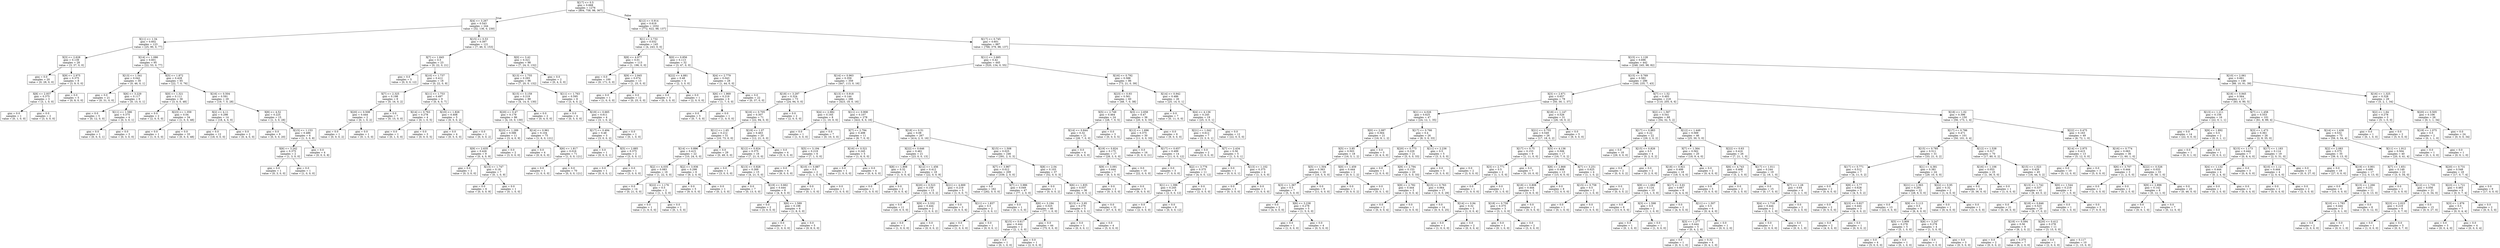digraph Tree {
node [shape=box] ;
0 [label="X[17] <= 0.5\ngini = 0.668\nsamples = 1276\nvalue = [804, 758, 98, 367]"] ;
1 [label="X[4] <= 3.267\ngini = 0.543\nsamples = 244\nvalue = [32, 136, 0, 230]"] ;
0 -> 1 [labeldistance=2.5, labelangle=45, headlabel="True"] ;
2 [label="X[11] <= 1.34\ngini = 0.602\nsamples = 123\nvalue = [25, 90, 0, 77]"] ;
1 -> 2 ;
3 [label="X[3] <= 2.628\ngini = 0.139\nsamples = 28\nvalue = [3, 37, 0, 0]"] ;
2 -> 3 ;
4 [label="gini = 0.0\nsamples = 20\nvalue = [0, 28, 0, 0]"] ;
3 -> 4 ;
5 [label="X[9] <= 2.975\ngini = 0.375\nsamples = 8\nvalue = [3, 9, 0, 0]"] ;
3 -> 5 ;
6 [label="X[8] <= 2.937\ngini = 0.375\nsamples = 3\nvalue = [3, 1, 0, 0]"] ;
5 -> 6 ;
7 [label="gini = 0.0\nsamples = 1\nvalue = [0, 1, 0, 0]"] ;
6 -> 7 ;
8 [label="gini = 0.0\nsamples = 2\nvalue = [3, 0, 0, 0]"] ;
6 -> 8 ;
9 [label="gini = 0.0\nsamples = 5\nvalue = [0, 8, 0, 0]"] ;
5 -> 9 ;
10 [label="X[14] <= 1.086\ngini = 0.601\nsamples = 95\nvalue = [22, 53, 0, 77]"] ;
2 -> 10 ;
11 [label="X[13] <= 1.541\ngini = 0.042\nsamples = 30\nvalue = [0, 46, 0, 1]"] ;
10 -> 11 ;
12 [label="gini = 0.0\nsamples = 21\nvalue = [0, 31, 0, 0]"] ;
11 -> 12 ;
13 [label="X[6] <= 3.229\ngini = 0.117\nsamples = 9\nvalue = [0, 15, 0, 1]"] ;
11 -> 13 ;
14 [label="gini = 0.0\nsamples = 5\nvalue = [0, 12, 0, 0]"] ;
13 -> 14 ;
15 [label="X[11] <= 1.586\ngini = 0.375\nsamples = 4\nvalue = [0, 3, 0, 1]"] ;
13 -> 15 ;
16 [label="gini = 0.0\nsamples = 1\nvalue = [0, 0, 0, 1]"] ;
15 -> 16 ;
17 [label="gini = 0.0\nsamples = 3\nvalue = [0, 3, 0, 0]"] ;
15 -> 17 ;
18 [label="X[5] <= 1.872\ngini = 0.428\nsamples = 65\nvalue = [22, 7, 0, 76]"] ;
10 -> 18 ;
19 [label="X[0] <= 1.321\ngini = 0.111\nsamples = 36\nvalue = [3, 0, 0, 48]"] ;
18 -> 19 ;
20 [label="gini = 0.0\nsamples = 2\nvalue = [2, 0, 0, 0]"] ;
19 -> 20 ;
21 [label="X[23] <= 1.359\ngini = 0.04\nsamples = 34\nvalue = [1, 0, 0, 48]"] ;
19 -> 21 ;
22 [label="gini = 0.0\nsamples = 1\nvalue = [1, 0, 0, 0]"] ;
21 -> 22 ;
23 [label="gini = 0.0\nsamples = 33\nvalue = [0, 0, 0, 48]"] ;
21 -> 23 ;
24 [label="X[16] <= 0.504\ngini = 0.591\nsamples = 29\nvalue = [19, 7, 0, 28]"] ;
18 -> 24 ;
25 [label="X[2] <= 4.11\ngini = 0.298\nsamples = 14\nvalue = [18, 4, 0, 0]"] ;
24 -> 25 ;
26 [label="gini = 0.0\nsamples = 12\nvalue = [18, 0, 0, 0]"] ;
25 -> 26 ;
27 [label="gini = 0.0\nsamples = 2\nvalue = [0, 4, 0, 0]"] ;
25 -> 27 ;
28 [label="X[8] <= 4.52\ngini = 0.225\nsamples = 15\nvalue = [1, 3, 0, 28]"] ;
24 -> 28 ;
29 [label="gini = 0.0\nsamples = 9\nvalue = [0, 0, 0, 20]"] ;
28 -> 29 ;
30 [label="X[15] <= 1.153\ngini = 0.486\nsamples = 6\nvalue = [1, 3, 0, 8]"] ;
28 -> 30 ;
31 [label="X[6] <= 3.242\ngini = 0.375\nsamples = 2\nvalue = [1, 3, 0, 0]"] ;
30 -> 31 ;
32 [label="gini = 0.0\nsamples = 1\nvalue = [0, 3, 0, 0]"] ;
31 -> 32 ;
33 [label="gini = 0.0\nsamples = 1\nvalue = [1, 0, 0, 0]"] ;
31 -> 33 ;
34 [label="gini = 0.0\nsamples = 4\nvalue = [0, 0, 0, 8]"] ;
30 -> 34 ;
35 [label="X[15] <= 0.53\ngini = 0.397\nsamples = 121\nvalue = [7, 46, 0, 153]"] ;
1 -> 35 ;
36 [label="X[7] <= 1.845\ngini = 0.5\nsamples = 23\nvalue = [0, 22, 0, 21]"] ;
35 -> 36 ;
37 [label="gini = 0.0\nsamples = 5\nvalue = [0, 0, 0, 12]"] ;
36 -> 37 ;
38 [label="X[10] <= 1.737\ngini = 0.412\nsamples = 18\nvalue = [0, 22, 0, 9]"] ;
36 -> 38 ;
39 [label="X[7] <= 2.325\ngini = 0.198\nsamples = 9\nvalue = [0, 16, 0, 2]"] ;
38 -> 39 ;
40 [label="X[20] <= 0.508\ngini = 0.444\nsamples = 2\nvalue = [0, 1, 0, 2]"] ;
39 -> 40 ;
41 [label="gini = 0.0\nsamples = 1\nvalue = [0, 0, 0, 2]"] ;
40 -> 41 ;
42 [label="gini = 0.0\nsamples = 1\nvalue = [0, 1, 0, 0]"] ;
40 -> 42 ;
43 [label="gini = 0.0\nsamples = 7\nvalue = [0, 15, 0, 0]"] ;
39 -> 43 ;
44 [label="X[11] <= 1.753\ngini = 0.497\nsamples = 9\nvalue = [0, 6, 0, 7]"] ;
38 -> 44 ;
45 [label="X[14] <= 0.763\ngini = 0.278\nsamples = 4\nvalue = [0, 1, 0, 5]"] ;
44 -> 45 ;
46 [label="gini = 0.0\nsamples = 1\nvalue = [0, 1, 0, 0]"] ;
45 -> 46 ;
47 [label="gini = 0.0\nsamples = 3\nvalue = [0, 0, 0, 5]"] ;
45 -> 47 ;
48 [label="X[10] <= 1.826\ngini = 0.408\nsamples = 5\nvalue = [0, 5, 0, 2]"] ;
44 -> 48 ;
49 [label="gini = 0.0\nsamples = 4\nvalue = [0, 5, 0, 0]"] ;
48 -> 49 ;
50 [label="gini = 0.0\nsamples = 1\nvalue = [0, 0, 0, 2]"] ;
48 -> 50 ;
51 [label="X[0] <= 3.42\ngini = 0.321\nsamples = 98\nvalue = [7, 24, 0, 132]"] ;
35 -> 51 ;
52 [label="X[13] <= 1.755\ngini = 0.293\nsamples = 96\nvalue = [7, 20, 0, 132]"] ;
51 -> 52 ;
53 [label="X[15] <= 3.159\ngini = 0.219\nsamples = 88\nvalue = [4, 14, 0, 130]"] ;
52 -> 53 ;
54 [label="X[20] <= 0.47\ngini = 0.179\nsamples = 86\nvalue = [4, 10, 0, 130]"] ;
53 -> 54 ;
55 [label="X[23] <= 1.289\ngini = 0.586\nsamples = 11\nvalue = [3, 4, 0, 9]"] ;
54 -> 55 ;
56 [label="X[9] <= 2.635\ngini = 0.426\nsamples = 9\nvalue = [0, 4, 0, 9]"] ;
55 -> 56 ;
57 [label="gini = 0.0\nsamples = 2\nvalue = [0, 3, 0, 0]"] ;
56 -> 57 ;
58 [label="X[13] <= 1.747\ngini = 0.18\nsamples = 7\nvalue = [0, 1, 0, 9]"] ;
56 -> 58 ;
59 [label="gini = 0.0\nsamples = 6\nvalue = [0, 0, 0, 9]"] ;
58 -> 59 ;
60 [label="gini = 0.0\nsamples = 1\nvalue = [0, 1, 0, 0]"] ;
58 -> 60 ;
61 [label="gini = 0.0\nsamples = 2\nvalue = [3, 0, 0, 0]"] ;
55 -> 61 ;
62 [label="X[14] <= 0.961\ngini = 0.104\nsamples = 75\nvalue = [1, 6, 0, 121]"] ;
54 -> 62 ;
63 [label="gini = 0.0\nsamples = 4\nvalue = [0, 6, 0, 0]"] ;
62 -> 63 ;
64 [label="X[6] <= 1.817\ngini = 0.016\nsamples = 71\nvalue = [1, 0, 0, 121]"] ;
62 -> 64 ;
65 [label="gini = 0.0\nsamples = 1\nvalue = [1, 0, 0, 0]"] ;
64 -> 65 ;
66 [label="gini = 0.0\nsamples = 70\nvalue = [0, 0, 0, 121]"] ;
64 -> 66 ;
67 [label="gini = 0.0\nsamples = 2\nvalue = [0, 4, 0, 0]"] ;
53 -> 67 ;
68 [label="X[11] <= 1.763\ngini = 0.595\nsamples = 8\nvalue = [3, 6, 0, 2]"] ;
52 -> 68 ;
69 [label="gini = 0.0\nsamples = 4\nvalue = [0, 5, 0, 0]"] ;
68 -> 69 ;
70 [label="X[19] <= 0.665\ngini = 0.611\nsamples = 4\nvalue = [3, 1, 0, 2]"] ;
68 -> 70 ;
71 [label="X[17] <= 0.494\ngini = 0.48\nsamples = 3\nvalue = [3, 0, 0, 2]"] ;
70 -> 71 ;
72 [label="gini = 0.0\nsamples = 1\nvalue = [0, 0, 0, 1]"] ;
71 -> 72 ;
73 [label="X[5] <= 2.885\ngini = 0.375\nsamples = 2\nvalue = [3, 0, 0, 1]"] ;
71 -> 73 ;
74 [label="gini = 0.0\nsamples = 1\nvalue = [0, 0, 0, 1]"] ;
73 -> 74 ;
75 [label="gini = 0.0\nsamples = 1\nvalue = [3, 0, 0, 0]"] ;
73 -> 75 ;
76 [label="gini = 0.0\nsamples = 1\nvalue = [0, 1, 0, 0]"] ;
70 -> 76 ;
77 [label="gini = 0.0\nsamples = 2\nvalue = [0, 4, 0, 0]"] ;
51 -> 77 ;
78 [label="X[12] <= 0.914\ngini = 0.619\nsamples = 1032\nvalue = [772, 622, 98, 137]"] ;
0 -> 78 [labeldistance=2.5, labelangle=-45, headlabel="False"] ;
79 [label="X[1] <= 2.732\ngini = 0.032\nsamples = 145\nvalue = [4, 243, 0, 0]"] ;
78 -> 79 ;
80 [label="X[8] <= 4.977\ngini = 0.01\nsamples = 113\nvalue = [1, 196, 0, 0]"] ;
79 -> 80 ;
81 [label="gini = 0.0\nsamples = 100\nvalue = [0, 171, 0, 0]"] ;
80 -> 81 ;
82 [label="X[9] <= 2.945\ngini = 0.074\nsamples = 13\nvalue = [1, 25, 0, 0]"] ;
80 -> 82 ;
83 [label="gini = 0.0\nsamples = 1\nvalue = [1, 0, 0, 0]"] ;
82 -> 83 ;
84 [label="gini = 0.0\nsamples = 12\nvalue = [0, 25, 0, 0]"] ;
82 -> 84 ;
85 [label="X[0] <= 0.856\ngini = 0.113\nsamples = 32\nvalue = [3, 47, 0, 0]"] ;
79 -> 85 ;
86 [label="X[22] <= 4.881\ngini = 0.48\nsamples = 4\nvalue = [2, 3, 0, 0]"] ;
85 -> 86 ;
87 [label="gini = 0.0\nsamples = 3\nvalue = [0, 3, 0, 0]"] ;
86 -> 87 ;
88 [label="gini = 0.0\nsamples = 1\nvalue = [2, 0, 0, 0]"] ;
86 -> 88 ;
89 [label="X[4] <= 2.779\ngini = 0.043\nsamples = 28\nvalue = [1, 44, 0, 0]"] ;
85 -> 89 ;
90 [label="X[6] <= 1.969\ngini = 0.219\nsamples = 6\nvalue = [1, 7, 0, 0]"] ;
89 -> 90 ;
91 [label="gini = 0.0\nsamples = 5\nvalue = [0, 7, 0, 0]"] ;
90 -> 91 ;
92 [label="gini = 0.0\nsamples = 1\nvalue = [1, 0, 0, 0]"] ;
90 -> 92 ;
93 [label="gini = 0.0\nsamples = 22\nvalue = [0, 37, 0, 0]"] ;
89 -> 93 ;
94 [label="X[17] <= 0.745\ngini = 0.601\nsamples = 887\nvalue = [768, 379, 98, 137]"] ;
78 -> 94 ;
95 [label="X[11] <= 2.665\ngini = 0.42\nsamples = 445\nvalue = [520, 134, 0, 55]"] ;
94 -> 95 ;
96 [label="X[14] <= 0.963\ngini = 0.359\nsamples = 359\nvalue = [447, 113, 0, 16]"] ;
95 -> 96 ;
97 [label="X[18] <= 3.297\ngini = 0.324\nsamples = 73\nvalue = [24, 94, 0, 0]"] ;
96 -> 97 ;
98 [label="X[16] <= 0.705\ngini = 0.307\nsamples = 71\nvalue = [22, 94, 0, 0]"] ;
97 -> 98 ;
99 [label="X[11] <= 1.65\ngini = 0.212\nsamples = 51\nvalue = [10, 73, 0, 0]"] ;
98 -> 99 ;
100 [label="X[14] <= 0.896\ngini = 0.415\nsamples = 22\nvalue = [10, 24, 0, 0]"] ;
99 -> 100 ;
101 [label="X[2] <= 4.035\ngini = 0.083\nsamples = 16\nvalue = [1, 22, 0, 0]"] ;
100 -> 101 ;
102 [label="gini = 0.0\nsamples = 14\nvalue = [0, 21, 0, 0]"] ;
101 -> 102 ;
103 [label="X[22] <= 1.176\ngini = 0.5\nsamples = 2\nvalue = [1, 1, 0, 0]"] ;
101 -> 103 ;
104 [label="gini = 0.0\nsamples = 1\nvalue = [1, 0, 0, 0]"] ;
103 -> 104 ;
105 [label="gini = 0.0\nsamples = 1\nvalue = [0, 1, 0, 0]"] ;
103 -> 105 ;
106 [label="X[2] <= 3.936\ngini = 0.298\nsamples = 6\nvalue = [9, 2, 0, 0]"] ;
100 -> 106 ;
107 [label="gini = 0.0\nsamples = 5\nvalue = [9, 0, 0, 0]"] ;
106 -> 107 ;
108 [label="gini = 0.0\nsamples = 1\nvalue = [0, 2, 0, 0]"] ;
106 -> 108 ;
109 [label="gini = 0.0\nsamples = 29\nvalue = [0, 49, 0, 0]"] ;
99 -> 109 ;
110 [label="X[19] <= 1.07\ngini = 0.463\nsamples = 20\nvalue = [12, 21, 0, 0]"] ;
98 -> 110 ;
111 [label="X[12] <= 0.924\ngini = 0.375\nsamples = 16\nvalue = [7, 21, 0, 0]"] ;
110 -> 111 ;
112 [label="gini = 0.0\nsamples = 1\nvalue = [3, 0, 0, 0]"] ;
111 -> 112 ;
113 [label="X[13] <= 0.928\ngini = 0.269\nsamples = 15\nvalue = [4, 21, 0, 0]"] ;
111 -> 113 ;
114 [label="gini = 0.0\nsamples = 7\nvalue = [0, 13, 0, 0]"] ;
113 -> 114 ;
115 [label="X[19] <= 0.662\ngini = 0.444\nsamples = 8\nvalue = [4, 8, 0, 0]"] ;
113 -> 115 ;
116 [label="gini = 0.0\nsamples = 2\nvalue = [3, 0, 0, 0]"] ;
115 -> 116 ;
117 [label="X[6] <= 1.589\ngini = 0.198\nsamples = 6\nvalue = [1, 8, 0, 0]"] ;
115 -> 117 ;
118 [label="gini = 0.0\nsamples = 1\nvalue = [1, 0, 0, 0]"] ;
117 -> 118 ;
119 [label="gini = 0.0\nsamples = 5\nvalue = [0, 8, 0, 0]"] ;
117 -> 119 ;
120 [label="gini = 0.0\nsamples = 4\nvalue = [5, 0, 0, 0]"] ;
110 -> 120 ;
121 [label="gini = 0.0\nsamples = 2\nvalue = [2, 0, 0, 0]"] ;
97 -> 121 ;
122 [label="X[13] <= 0.918\ngini = 0.144\nsamples = 286\nvalue = [423, 19, 0, 16]"] ;
96 -> 122 ;
123 [label="X[4] <= 2.982\ngini = 0.165\nsamples = 8\nvalue = [1, 10, 0, 0]"] ;
122 -> 123 ;
124 [label="gini = 0.0\nsamples = 1\nvalue = [1, 0, 0, 0]"] ;
123 -> 124 ;
125 [label="gini = 0.0\nsamples = 7\nvalue = [0, 10, 0, 0]"] ;
123 -> 125 ;
126 [label="X[11] <= 0.908\ngini = 0.107\nsamples = 278\nvalue = [422, 9, 0, 16]"] ;
122 -> 126 ;
127 [label="X[7] <= 2.794\ngini = 0.498\nsamples = 11\nvalue = [8, 7, 0, 0]"] ;
126 -> 127 ;
128 [label="X[5] <= 3.194\ngini = 0.219\nsamples = 6\nvalue = [7, 1, 0, 0]"] ;
127 -> 128 ;
129 [label="gini = 0.0\nsamples = 4\nvalue = [6, 0, 0, 0]"] ;
128 -> 129 ;
130 [label="X[10] <= 0.887\ngini = 0.5\nsamples = 2\nvalue = [1, 1, 0, 0]"] ;
128 -> 130 ;
131 [label="gini = 0.0\nsamples = 1\nvalue = [0, 1, 0, 0]"] ;
130 -> 131 ;
132 [label="gini = 0.0\nsamples = 1\nvalue = [1, 0, 0, 0]"] ;
130 -> 132 ;
133 [label="X[16] <= 0.521\ngini = 0.245\nsamples = 5\nvalue = [1, 6, 0, 0]"] ;
127 -> 133 ;
134 [label="gini = 0.0\nsamples = 1\nvalue = [1, 0, 0, 0]"] ;
133 -> 134 ;
135 [label="gini = 0.0\nsamples = 4\nvalue = [0, 6, 0, 0]"] ;
133 -> 135 ;
136 [label="X[18] <= 0.51\ngini = 0.08\nsamples = 267\nvalue = [414, 2, 0, 16]"] ;
126 -> 136 ;
137 [label="X[22] <= 0.646\ngini = 0.461\nsamples = 21\nvalue = [23, 0, 0, 13]"] ;
136 -> 137 ;
138 [label="X[8] <= 1.808\ngini = 0.32\nsamples = 3\nvalue = [1, 0, 0, 4]"] ;
137 -> 138 ;
139 [label="gini = 0.0\nsamples = 1\nvalue = [1, 0, 0, 0]"] ;
138 -> 139 ;
140 [label="gini = 0.0\nsamples = 2\nvalue = [0, 0, 0, 4]"] ;
138 -> 140 ;
141 [label="X[12] <= 1.456\ngini = 0.412\nsamples = 18\nvalue = [22, 0, 0, 9]"] ;
137 -> 141 ;
142 [label="X[20] <= 0.523\ngini = 0.159\nsamples = 13\nvalue = [21, 0, 0, 2]"] ;
141 -> 142 ;
143 [label="gini = 0.0\nsamples = 11\nvalue = [20, 0, 0, 0]"] ;
142 -> 143 ;
144 [label="X[9] <= 3.332\ngini = 0.444\nsamples = 2\nvalue = [1, 0, 0, 2]"] ;
142 -> 144 ;
145 [label="gini = 0.0\nsamples = 1\nvalue = [1, 0, 0, 0]"] ;
144 -> 145 ;
146 [label="gini = 0.0\nsamples = 1\nvalue = [0, 0, 0, 2]"] ;
144 -> 146 ;
147 [label="X[21] <= 4.669\ngini = 0.219\nsamples = 5\nvalue = [1, 0, 0, 7]"] ;
141 -> 147 ;
148 [label="gini = 0.0\nsamples = 3\nvalue = [0, 0, 0, 6]"] ;
147 -> 148 ;
149 [label="X[11] <= 1.837\ngini = 0.5\nsamples = 2\nvalue = [1, 0, 0, 1]"] ;
147 -> 149 ;
150 [label="gini = 0.0\nsamples = 1\nvalue = [1, 0, 0, 0]"] ;
149 -> 150 ;
151 [label="gini = 0.0\nsamples = 1\nvalue = [0, 0, 0, 1]"] ;
149 -> 151 ;
152 [label="X[15] <= 1.508\ngini = 0.025\nsamples = 246\nvalue = [391, 2, 0, 3]"] ;
136 -> 152 ;
153 [label="X[7] <= 3.967\ngini = 0.012\nsamples = 209\nvalue = [339, 2, 0, 0]"] ;
152 -> 153 ;
154 [label="gini = 0.0\nsamples = 162\nvalue = [262, 0, 0, 0]"] ;
153 -> 154 ;
155 [label="X[7] <= 3.986\ngini = 0.049\nsamples = 47\nvalue = [77, 2, 0, 0]"] ;
153 -> 155 ;
156 [label="gini = 0.0\nsamples = 1\nvalue = [0, 1, 0, 0]"] ;
155 -> 156 ;
157 [label="X[6] <= 3.194\ngini = 0.025\nsamples = 46\nvalue = [77, 1, 0, 0]"] ;
155 -> 157 ;
158 [label="X[15] <= 0.617\ngini = 0.444\nsamples = 2\nvalue = [2, 1, 0, 0]"] ;
157 -> 158 ;
159 [label="gini = 0.0\nsamples = 1\nvalue = [0, 1, 0, 0]"] ;
158 -> 159 ;
160 [label="gini = 0.0\nsamples = 1\nvalue = [2, 0, 0, 0]"] ;
158 -> 160 ;
161 [label="gini = 0.0\nsamples = 44\nvalue = [75, 0, 0, 0]"] ;
157 -> 161 ;
162 [label="X[8] <= 2.04\ngini = 0.103\nsamples = 37\nvalue = [52, 0, 0, 3]"] ;
152 -> 162 ;
163 [label="gini = 0.0\nsamples = 1\nvalue = [0, 0, 0, 2]"] ;
162 -> 163 ;
164 [label="X[6] <= 1.835\ngini = 0.037\nsamples = 36\nvalue = [52, 0, 0, 1]"] ;
162 -> 164 ;
165 [label="X[13] <= 3.95\ngini = 0.278\nsamples = 5\nvalue = [5, 0, 0, 1]"] ;
164 -> 165 ;
166 [label="gini = 0.0\nsamples = 1\nvalue = [0, 0, 0, 1]"] ;
165 -> 166 ;
167 [label="gini = 0.0\nsamples = 4\nvalue = [5, 0, 0, 0]"] ;
165 -> 167 ;
168 [label="gini = 0.0\nsamples = 31\nvalue = [47, 0, 0, 0]"] ;
164 -> 168 ;
169 [label="X[16] <= 0.792\ngini = 0.588\nsamples = 86\nvalue = [73, 21, 0, 39]"] ;
95 -> 169 ;
170 [label="X[23] <= 0.93\ngini = 0.561\nsamples = 60\nvalue = [48, 7, 0, 38]"] ;
169 -> 170 ;
171 [label="X[5] <= 2.749\ngini = 0.464\nsamples = 24\nvalue = [28, 7, 0, 5]"] ;
170 -> 171 ;
172 [label="X[14] <= 0.844\ngini = 0.32\nsamples = 21\nvalue = [28, 7, 0, 0]"] ;
171 -> 172 ;
173 [label="gini = 0.0\nsamples = 4\nvalue = [0, 4, 0, 0]"] ;
172 -> 173 ;
174 [label="X[19] <= 0.824\ngini = 0.175\nsamples = 17\nvalue = [28, 3, 0, 0]"] ;
172 -> 174 ;
175 [label="X[9] <= 3.091\ngini = 0.444\nsamples = 7\nvalue = [6, 3, 0, 0]"] ;
174 -> 175 ;
176 [label="gini = 0.0\nsamples = 2\nvalue = [0, 3, 0, 0]"] ;
175 -> 176 ;
177 [label="gini = 0.0\nsamples = 5\nvalue = [6, 0, 0, 0]"] ;
175 -> 177 ;
178 [label="gini = 0.0\nsamples = 10\nvalue = [22, 0, 0, 0]"] ;
174 -> 178 ;
179 [label="gini = 0.0\nsamples = 3\nvalue = [0, 0, 0, 5]"] ;
171 -> 179 ;
180 [label="X[3] <= 2.658\ngini = 0.47\nsamples = 36\nvalue = [20, 0, 0, 33]"] ;
170 -> 180 ;
181 [label="X[12] <= 1.696\ngini = 0.375\nsamples = 30\nvalue = [11, 0, 0, 33]"] ;
180 -> 181 ;
182 [label="gini = 0.0\nsamples = 16\nvalue = [0, 0, 0, 21]"] ;
181 -> 182 ;
183 [label="X[17] <= 0.657\ngini = 0.499\nsamples = 14\nvalue = [11, 0, 0, 12]"] ;
181 -> 183 ;
184 [label="gini = 0.0\nsamples = 3\nvalue = [7, 0, 0, 0]"] ;
183 -> 184 ;
185 [label="X[2] <= 3.776\ngini = 0.375\nsamples = 11\nvalue = [4, 0, 0, 12]"] ;
183 -> 185 ;
186 [label="X[1] <= 1.396\ngini = 0.245\nsamples = 9\nvalue = [2, 0, 0, 12]"] ;
185 -> 186 ;
187 [label="gini = 0.0\nsamples = 1\nvalue = [2, 0, 0, 0]"] ;
186 -> 187 ;
188 [label="gini = 0.0\nsamples = 8\nvalue = [0, 0, 0, 12]"] ;
186 -> 188 ;
189 [label="gini = 0.0\nsamples = 2\nvalue = [2, 0, 0, 0]"] ;
185 -> 189 ;
190 [label="gini = 0.0\nsamples = 6\nvalue = [9, 0, 0, 0]"] ;
180 -> 190 ;
191 [label="X[14] <= 0.942\ngini = 0.486\nsamples = 26\nvalue = [25, 14, 0, 1]"] ;
169 -> 191 ;
192 [label="gini = 0.0\nsamples = 7\nvalue = [0, 11, 0, 0]"] ;
191 -> 192 ;
193 [label="X[4] <= 4.136\ngini = 0.245\nsamples = 19\nvalue = [25, 3, 0, 1]"] ;
191 -> 193 ;
194 [label="X[21] <= 1.042\ngini = 0.612\nsamples = 7\nvalue = [3, 3, 0, 1]"] ;
193 -> 194 ;
195 [label="gini = 0.0\nsamples = 2\nvalue = [2, 0, 0, 0]"] ;
194 -> 195 ;
196 [label="X[7] <= 2.434\ngini = 0.56\nsamples = 5\nvalue = [1, 3, 0, 1]"] ;
194 -> 196 ;
197 [label="gini = 0.0\nsamples = 1\nvalue = [0, 0, 0, 1]"] ;
196 -> 197 ;
198 [label="X[13] <= 1.102\ngini = 0.375\nsamples = 4\nvalue = [1, 3, 0, 0]"] ;
196 -> 198 ;
199 [label="gini = 0.0\nsamples = 3\nvalue = [0, 3, 0, 0]"] ;
198 -> 199 ;
200 [label="gini = 0.0\nsamples = 1\nvalue = [1, 0, 0, 0]"] ;
198 -> 200 ;
201 [label="gini = 0.0\nsamples = 12\nvalue = [22, 0, 0, 0]"] ;
193 -> 201 ;
202 [label="X[15] <= 1.128\ngini = 0.696\nsamples = 442\nvalue = [248, 245, 98, 82]"] ;
94 -> 202 ;
203 [label="X[15] <= 0.769\ngini = 0.582\nsamples = 296\nvalue = [160, 235, 7, 43]"] ;
202 -> 203 ;
204 [label="X[3] <= 2.671\ngini = 0.657\nsamples = 78\nvalue = [50, 30, 1, 37]"] ;
203 -> 204 ;
205 [label="X[1] <= 4.026\ngini = 0.625\nsamples = 47\nvalue = [24, 12, 1, 35]"] ;
204 -> 205 ;
206 [label="X[0] <= 2.087\ngini = 0.564\nsamples = 21\nvalue = [16, 9, 1, 2]"] ;
205 -> 206 ;
207 [label="X[5] <= 3.85\ngini = 0.503\nsamples = 18\nvalue = [16, 5, 1, 2]"] ;
206 -> 207 ;
208 [label="X[5] <= 1.504\ngini = 0.363\nsamples = 16\nvalue = [16, 5, 0, 0]"] ;
207 -> 208 ;
209 [label="X[3] <= 1.367\ngini = 0.5\nsamples = 7\nvalue = [5, 5, 0, 0]"] ;
208 -> 209 ;
210 [label="gini = 0.0\nsamples = 2\nvalue = [4, 0, 0, 0]"] ;
209 -> 210 ;
211 [label="X[6] <= 3.238\ngini = 0.278\nsamples = 5\nvalue = [1, 5, 0, 0]"] ;
209 -> 211 ;
212 [label="gini = 0.0\nsamples = 1\nvalue = [1, 0, 0, 0]"] ;
211 -> 212 ;
213 [label="gini = 0.0\nsamples = 4\nvalue = [0, 5, 0, 0]"] ;
211 -> 213 ;
214 [label="gini = 0.0\nsamples = 9\nvalue = [11, 0, 0, 0]"] ;
208 -> 214 ;
215 [label="X[0] <= 1.459\ngini = 0.444\nsamples = 2\nvalue = [0, 0, 1, 2]"] ;
207 -> 215 ;
216 [label="gini = 0.0\nsamples = 1\nvalue = [0, 0, 0, 2]"] ;
215 -> 216 ;
217 [label="gini = 0.0\nsamples = 1\nvalue = [0, 0, 1, 0]"] ;
215 -> 217 ;
218 [label="gini = 0.0\nsamples = 3\nvalue = [0, 4, 0, 0]"] ;
206 -> 218 ;
219 [label="X[17] <= 0.766\ngini = 0.4\nsamples = 26\nvalue = [8, 3, 0, 33]"] ;
205 -> 219 ;
220 [label="X[20] <= 0.773\ngini = 0.229\nsamples = 21\nvalue = [5, 0, 0, 33]"] ;
219 -> 220 ;
221 [label="gini = 0.0\nsamples = 1\nvalue = [2, 0, 0, 0]"] ;
220 -> 221 ;
222 [label="X[9] <= 2.794\ngini = 0.153\nsamples = 20\nvalue = [3, 0, 0, 33]"] ;
220 -> 222 ;
223 [label="X[9] <= 2.782\ngini = 0.444\nsamples = 3\nvalue = [2, 0, 0, 4]"] ;
222 -> 223 ;
224 [label="gini = 0.0\nsamples = 2\nvalue = [0, 0, 0, 4]"] ;
223 -> 224 ;
225 [label="gini = 0.0\nsamples = 1\nvalue = [2, 0, 0, 0]"] ;
223 -> 225 ;
226 [label="X[15] <= 0.763\ngini = 0.064\nsamples = 17\nvalue = [1, 0, 0, 29]"] ;
222 -> 226 ;
227 [label="gini = 0.0\nsamples = 14\nvalue = [0, 0, 0, 25]"] ;
226 -> 227 ;
228 [label="X[14] <= 0.94\ngini = 0.32\nsamples = 3\nvalue = [1, 0, 0, 4]"] ;
226 -> 228 ;
229 [label="gini = 0.0\nsamples = 1\nvalue = [1, 0, 0, 0]"] ;
228 -> 229 ;
230 [label="gini = 0.0\nsamples = 2\nvalue = [0, 0, 0, 4]"] ;
228 -> 230 ;
231 [label="X[11] <= 2.236\ngini = 0.5\nsamples = 5\nvalue = [3, 3, 0, 0]"] ;
219 -> 231 ;
232 [label="gini = 0.0\nsamples = 3\nvalue = [0, 3, 0, 0]"] ;
231 -> 232 ;
233 [label="gini = 0.0\nsamples = 2\nvalue = [3, 0, 0, 0]"] ;
231 -> 233 ;
234 [label="X[18] <= 1.147\ngini = 0.526\nsamples = 31\nvalue = [26, 18, 0, 2]"] ;
204 -> 234 ;
235 [label="X[21] <= 0.755\ngini = 0.549\nsamples = 26\nvalue = [17, 18, 0, 2]"] ;
234 -> 235 ;
236 [label="X[17] <= 0.75\ngini = 0.153\nsamples = 9\nvalue = [1, 11, 0, 0]"] ;
235 -> 236 ;
237 [label="X[3] <= 2.771\ngini = 0.5\nsamples = 2\nvalue = [1, 1, 0, 0]"] ;
236 -> 237 ;
238 [label="gini = 0.0\nsamples = 1\nvalue = [1, 0, 0, 0]"] ;
237 -> 238 ;
239 [label="gini = 0.0\nsamples = 1\nvalue = [0, 1, 0, 0]"] ;
237 -> 239 ;
240 [label="gini = 0.0\nsamples = 7\nvalue = [0, 10, 0, 0]"] ;
236 -> 240 ;
241 [label="X[5] <= 4.136\ngini = 0.506\nsamples = 17\nvalue = [16, 7, 0, 2]"] ;
235 -> 241 ;
242 [label="X[8] <= 2.868\ngini = 0.408\nsamples = 13\nvalue = [15, 6, 0, 0]"] ;
241 -> 242 ;
243 [label="X[18] <= 0.808\ngini = 0.444\nsamples = 5\nvalue = [3, 6, 0, 0]"] ;
242 -> 243 ;
244 [label="X[18] <= 0.758\ngini = 0.375\nsamples = 3\nvalue = [3, 1, 0, 0]"] ;
243 -> 244 ;
245 [label="gini = 0.0\nsamples = 1\nvalue = [0, 1, 0, 0]"] ;
244 -> 245 ;
246 [label="gini = 0.0\nsamples = 2\nvalue = [3, 0, 0, 0]"] ;
244 -> 246 ;
247 [label="gini = 0.0\nsamples = 2\nvalue = [0, 5, 0, 0]"] ;
243 -> 247 ;
248 [label="gini = 0.0\nsamples = 8\nvalue = [12, 0, 0, 0]"] ;
242 -> 248 ;
249 [label="X[7] <= 3.251\ngini = 0.625\nsamples = 4\nvalue = [1, 1, 0, 2]"] ;
241 -> 249 ;
250 [label="X[15] <= 0.758\ngini = 0.5\nsamples = 2\nvalue = [1, 1, 0, 0]"] ;
249 -> 250 ;
251 [label="gini = 0.0\nsamples = 1\nvalue = [0, 1, 0, 0]"] ;
250 -> 251 ;
252 [label="gini = 0.0\nsamples = 1\nvalue = [1, 0, 0, 0]"] ;
250 -> 252 ;
253 [label="gini = 0.0\nsamples = 2\nvalue = [0, 0, 0, 2]"] ;
249 -> 253 ;
254 [label="gini = 0.0\nsamples = 5\nvalue = [9, 0, 0, 0]"] ;
234 -> 254 ;
255 [label="X[7] <= 1.52\ngini = 0.493\nsamples = 218\nvalue = [110, 205, 6, 6]"] ;
203 -> 255 ;
256 [label="X[2] <= 1.567\ngini = 0.541\nsamples = 68\nvalue = [54, 32, 5, 2]"] ;
255 -> 256 ;
257 [label="X[17] <= 0.983\ngini = 0.22\nsamples = 22\nvalue = [29, 2, 0, 2]"] ;
256 -> 257 ;
258 [label="gini = 0.0\nsamples = 18\nvalue = [29, 0, 0, 0]"] ;
257 -> 258 ;
259 [label="X[15] <= 0.826\ngini = 0.5\nsamples = 4\nvalue = [0, 2, 0, 2]"] ;
257 -> 259 ;
260 [label="gini = 0.0\nsamples = 2\nvalue = [0, 0, 0, 2]"] ;
259 -> 260 ;
261 [label="gini = 0.0\nsamples = 2\nvalue = [0, 2, 0, 0]"] ;
259 -> 261 ;
262 [label="X[12] <= 1.449\ngini = 0.569\nsamples = 46\nvalue = [25, 30, 5, 0]"] ;
256 -> 262 ;
263 [label="X[7] <= 1.364\ngini = 0.562\nsamples = 20\nvalue = [18, 9, 4, 0]"] ;
262 -> 263 ;
264 [label="X[18] <= 0.921\ngini = 0.499\nsamples = 18\nvalue = [18, 5, 4, 0]"] ;
263 -> 264 ;
265 [label="X[9] <= 1.682\ngini = 0.124\nsamples = 10\nvalue = [14, 1, 0, 0]"] ;
264 -> 265 ;
266 [label="gini = 0.0\nsamples = 8\nvalue = [13, 0, 0, 0]"] ;
265 -> 266 ;
267 [label="X[3] <= 1.598\ngini = 0.5\nsamples = 2\nvalue = [1, 1, 0, 0]"] ;
265 -> 267 ;
268 [label="gini = 0.0\nsamples = 1\nvalue = [0, 1, 0, 0]"] ;
267 -> 268 ;
269 [label="gini = 0.0\nsamples = 1\nvalue = [1, 0, 0, 0]"] ;
267 -> 269 ;
270 [label="X[17] <= 0.81\ngini = 0.667\nsamples = 8\nvalue = [4, 4, 4, 0]"] ;
264 -> 270 ;
271 [label="gini = 0.0\nsamples = 2\nvalue = [4, 0, 0, 0]"] ;
270 -> 271 ;
272 [label="X[11] <= 1.507\ngini = 0.5\nsamples = 6\nvalue = [0, 4, 4, 0]"] ;
270 -> 272 ;
273 [label="X[3] <= 1.277\ngini = 0.444\nsamples = 5\nvalue = [0, 4, 2, 0]"] ;
272 -> 273 ;
274 [label="gini = 0.0\nsamples = 1\nvalue = [0, 0, 1, 0]"] ;
273 -> 274 ;
275 [label="gini = 0.32\nsamples = 4\nvalue = [0, 4, 1, 0]"] ;
273 -> 275 ;
276 [label="gini = 0.0\nsamples = 1\nvalue = [0, 0, 2, 0]"] ;
272 -> 276 ;
277 [label="gini = 0.0\nsamples = 2\nvalue = [0, 4, 0, 0]"] ;
263 -> 277 ;
278 [label="X[22] <= 0.63\ngini = 0.416\nsamples = 26\nvalue = [7, 21, 1, 0]"] ;
262 -> 278 ;
279 [label="X[6] <= 4.743\ngini = 0.408\nsamples = 7\nvalue = [5, 2, 0, 0]"] ;
278 -> 279 ;
280 [label="gini = 0.0\nsamples = 5\nvalue = [5, 0, 0, 0]"] ;
279 -> 280 ;
281 [label="gini = 0.0\nsamples = 2\nvalue = [0, 2, 0, 0]"] ;
279 -> 281 ;
282 [label="X[17] <= 1.011\ngini = 0.244\nsamples = 19\nvalue = [2, 19, 1, 0]"] ;
278 -> 282 ;
283 [label="gini = 0.0\nsamples = 15\nvalue = [0, 17, 0, 0]"] ;
282 -> 283 ;
284 [label="X[7] <= 1.28\ngini = 0.64\nsamples = 4\nvalue = [2, 2, 1, 0]"] ;
282 -> 284 ;
285 [label="X[4] <= 1.718\ngini = 0.444\nsamples = 2\nvalue = [2, 0, 1, 0]"] ;
284 -> 285 ;
286 [label="gini = 0.0\nsamples = 1\nvalue = [2, 0, 0, 0]"] ;
285 -> 286 ;
287 [label="gini = 0.0\nsamples = 1\nvalue = [0, 0, 1, 0]"] ;
285 -> 287 ;
288 [label="gini = 0.0\nsamples = 2\nvalue = [0, 2, 0, 0]"] ;
284 -> 288 ;
289 [label="X[18] <= 1.02\ngini = 0.396\nsamples = 150\nvalue = [56, 173, 1, 4]"] ;
255 -> 289 ;
290 [label="X[17] <= 0.786\ngini = 0.471\nsamples = 101\nvalue = [50, 101, 0, 4]"] ;
289 -> 290 ;
291 [label="X[15] <= 0.785\ngini = 0.511\nsamples = 31\nvalue = [33, 21, 0, 2]"] ;
290 -> 291 ;
292 [label="X[17] <= 0.771\ngini = 0.512\nsamples = 7\nvalue = [4, 11, 0, 2]"] ;
291 -> 292 ;
293 [label="gini = 0.0\nsamples = 2\nvalue = [0, 6, 0, 0]"] ;
292 -> 293 ;
294 [label="X[8] <= 3.77\ngini = 0.628\nsamples = 5\nvalue = [4, 5, 0, 2]"] ;
292 -> 294 ;
295 [label="gini = 0.0\nsamples = 2\nvalue = [0, 5, 0, 0]"] ;
294 -> 295 ;
296 [label="X[23] <= 0.827\ngini = 0.444\nsamples = 3\nvalue = [4, 0, 0, 2]"] ;
294 -> 296 ;
297 [label="gini = 0.0\nsamples = 2\nvalue = [4, 0, 0, 0]"] ;
296 -> 297 ;
298 [label="gini = 0.0\nsamples = 1\nvalue = [0, 0, 0, 2]"] ;
296 -> 298 ;
299 [label="X[1] <= 4.381\ngini = 0.381\nsamples = 24\nvalue = [29, 10, 0, 0]"] ;
291 -> 299 ;
300 [label="X[21] <= 2.563\ngini = 0.291\nsamples = 22\nvalue = [28, 6, 0, 0]"] ;
299 -> 300 ;
301 [label="gini = 0.0\nsamples = 13\nvalue = [22, 0, 0, 0]"] ;
300 -> 301 ;
302 [label="X[9] <= 3.113\ngini = 0.5\nsamples = 9\nvalue = [6, 6, 0, 0]"] ;
300 -> 302 ;
303 [label="X[5] <= 3.909\ngini = 0.278\nsamples = 5\nvalue = [5, 1, 0, 0]"] ;
302 -> 303 ;
304 [label="gini = 0.0\nsamples = 4\nvalue = [5, 0, 0, 0]"] ;
303 -> 304 ;
305 [label="gini = 0.0\nsamples = 1\nvalue = [0, 1, 0, 0]"] ;
303 -> 305 ;
306 [label="X[8] <= 3.247\ngini = 0.278\nsamples = 4\nvalue = [1, 5, 0, 0]"] ;
302 -> 306 ;
307 [label="gini = 0.0\nsamples = 1\nvalue = [1, 0, 0, 0]"] ;
306 -> 307 ;
308 [label="gini = 0.0\nsamples = 3\nvalue = [0, 5, 0, 0]"] ;
306 -> 308 ;
309 [label="X[22] <= 0.95\ngini = 0.32\nsamples = 2\nvalue = [1, 4, 0, 0]"] ;
299 -> 309 ;
310 [label="gini = 0.0\nsamples = 1\nvalue = [0, 4, 0, 0]"] ;
309 -> 310 ;
311 [label="gini = 0.0\nsamples = 1\nvalue = [1, 0, 0, 0]"] ;
309 -> 311 ;
312 [label="X[12] <= 1.538\ngini = 0.317\nsamples = 70\nvalue = [17, 80, 0, 2]"] ;
290 -> 312 ;
313 [label="X[16] <= 1.106\ngini = 0.053\nsamples = 25\nvalue = [1, 36, 0, 0]"] ;
312 -> 313 ;
314 [label="gini = 0.0\nsamples = 24\nvalue = [0, 36, 0, 0]"] ;
313 -> 314 ;
315 [label="gini = 0.0\nsamples = 1\nvalue = [1, 0, 0, 0]"] ;
313 -> 315 ;
316 [label="X[15] <= 1.023\ngini = 0.429\nsamples = 45\nvalue = [16, 44, 0, 2]"] ;
312 -> 316 ;
317 [label="X[13] <= 1.742\ngini = 0.337\nsamples = 41\nvalue = [9, 43, 0, 2]"] ;
316 -> 317 ;
318 [label="gini = 0.0\nsamples = 21\nvalue = [0, 26, 0, 0]"] ;
317 -> 318 ;
319 [label="X[18] <= 0.846\ngini = 0.523\nsamples = 20\nvalue = [9, 17, 0, 2]"] ;
317 -> 319 ;
320 [label="X[18] <= 0.594\ngini = 0.56\nsamples = 9\nvalue = [6, 2, 0, 2]"] ;
319 -> 320 ;
321 [label="gini = 0.0\nsamples = 2\nvalue = [0, 0, 0, 2]"] ;
320 -> 321 ;
322 [label="gini = 0.375\nsamples = 7\nvalue = [6, 2, 0, 0]"] ;
320 -> 322 ;
323 [label="X[20] <= 0.412\ngini = 0.278\nsamples = 11\nvalue = [3, 15, 0, 0]"] ;
319 -> 323 ;
324 [label="gini = 0.0\nsamples = 1\nvalue = [2, 0, 0, 0]"] ;
323 -> 324 ;
325 [label="gini = 0.117\nsamples = 10\nvalue = [1, 15, 0, 0]"] ;
323 -> 325 ;
326 [label="X[0] <= 1.544\ngini = 0.219\nsamples = 4\nvalue = [7, 1, 0, 0]"] ;
316 -> 326 ;
327 [label="gini = 0.0\nsamples = 1\nvalue = [0, 1, 0, 0]"] ;
326 -> 327 ;
328 [label="gini = 0.0\nsamples = 3\nvalue = [7, 0, 0, 0]"] ;
326 -> 328 ;
329 [label="X[22] <= 0.475\ngini = 0.163\nsamples = 49\nvalue = [6, 72, 1, 0]"] ;
289 -> 329 ;
330 [label="X[14] <= 2.975\ngini = 0.415\nsamples = 13\nvalue = [5, 12, 0, 0]"] ;
329 -> 330 ;
331 [label="gini = 0.0\nsamples = 10\nvalue = [0, 12, 0, 0]"] ;
330 -> 331 ;
332 [label="gini = 0.0\nsamples = 3\nvalue = [5, 0, 0, 0]"] ;
330 -> 332 ;
333 [label="X[16] <= 0.774\ngini = 0.063\nsamples = 36\nvalue = [1, 60, 1, 0]"] ;
329 -> 333 ;
334 [label="X[6] <= 3.707\ngini = 0.444\nsamples = 3\nvalue = [1, 2, 0, 0]"] ;
333 -> 334 ;
335 [label="gini = 0.0\nsamples = 1\nvalue = [1, 0, 0, 0]"] ;
334 -> 335 ;
336 [label="gini = 0.0\nsamples = 2\nvalue = [0, 2, 0, 0]"] ;
334 -> 336 ;
337 [label="X[22] <= 0.526\ngini = 0.033\nsamples = 33\nvalue = [0, 58, 1, 0]"] ;
333 -> 337 ;
338 [label="X[9] <= 2.898\ngini = 0.142\nsamples = 8\nvalue = [0, 12, 1, 0]"] ;
337 -> 338 ;
339 [label="gini = 0.0\nsamples = 1\nvalue = [0, 0, 1, 0]"] ;
338 -> 339 ;
340 [label="gini = 0.0\nsamples = 7\nvalue = [0, 12, 0, 0]"] ;
338 -> 340 ;
341 [label="gini = 0.0\nsamples = 25\nvalue = [0, 46, 0, 0]"] ;
337 -> 341 ;
342 [label="X[10] <= 2.061\ngini = 0.661\nsamples = 146\nvalue = [88, 10, 91, 39]"] ;
202 -> 342 ;
343 [label="X[18] <= 0.945\ngini = 0.564\nsamples = 117\nvalue = [83, 8, 90, 5]"] ;
342 -> 343 ;
344 [label="X[13] <= 1.211\ngini = 0.156\nsamples = 16\nvalue = [22, 0, 1, 1]"] ;
343 -> 344 ;
345 [label="gini = 0.0\nsamples = 14\nvalue = [22, 0, 0, 0]"] ;
344 -> 345 ;
346 [label="X[9] <= 1.892\ngini = 0.5\nsamples = 2\nvalue = [0, 0, 1, 1]"] ;
344 -> 346 ;
347 [label="gini = 0.0\nsamples = 1\nvalue = [0, 0, 1, 0]"] ;
346 -> 347 ;
348 [label="gini = 0.0\nsamples = 1\nvalue = [0, 0, 0, 1]"] ;
346 -> 348 ;
349 [label="X[7] <= 1.458\ngini = 0.553\nsamples = 101\nvalue = [61, 8, 89, 4]"] ;
343 -> 349 ;
350 [label="X[3] <= 1.473\ngini = 0.361\nsamples = 26\nvalue = [2, 8, 35, 0]"] ;
349 -> 350 ;
351 [label="X[15] <= 1.173\ngini = 0.444\nsamples = 7\nvalue = [0, 8, 4, 0]"] ;
350 -> 351 ;
352 [label="X[4] <= 1.132\ngini = 0.444\nsamples = 4\nvalue = [0, 2, 4, 0]"] ;
351 -> 352 ;
353 [label="gini = 0.0\nsamples = 1\nvalue = [0, 2, 0, 0]"] ;
352 -> 353 ;
354 [label="gini = 0.0\nsamples = 3\nvalue = [0, 0, 4, 0]"] ;
352 -> 354 ;
355 [label="gini = 0.0\nsamples = 3\nvalue = [0, 6, 0, 0]"] ;
351 -> 355 ;
356 [label="X[17] <= 1.183\ngini = 0.114\nsamples = 19\nvalue = [2, 0, 31, 0]"] ;
350 -> 356 ;
357 [label="X[10] <= 1.12\ngini = 0.444\nsamples = 4\nvalue = [2, 0, 4, 0]"] ;
356 -> 357 ;
358 [label="gini = 0.0\nsamples = 2\nvalue = [0, 0, 4, 0]"] ;
357 -> 358 ;
359 [label="gini = 0.0\nsamples = 2\nvalue = [2, 0, 0, 0]"] ;
357 -> 359 ;
360 [label="gini = 0.0\nsamples = 15\nvalue = [0, 0, 27, 0]"] ;
356 -> 360 ;
361 [label="X[14] <= 1.438\ngini = 0.532\nsamples = 75\nvalue = [59, 0, 54, 4]"] ;
349 -> 361 ;
362 [label="X[2] <= 2.083\ngini = 0.375\nsamples = 35\nvalue = [39, 0, 13, 0]"] ;
361 -> 362 ;
363 [label="gini = 0.0\nsamples = 18\nvalue = [27, 0, 0, 0]"] ;
362 -> 363 ;
364 [label="X[19] <= 0.901\ngini = 0.499\nsamples = 17\nvalue = [12, 0, 13, 0]"] ;
362 -> 364 ;
365 [label="gini = 0.0\nsamples = 6\nvalue = [10, 0, 0, 0]"] ;
364 -> 365 ;
366 [label="X[15] <= 1.266\ngini = 0.231\nsamples = 11\nvalue = [2, 0, 13, 0]"] ;
364 -> 366 ;
367 [label="X[10] <= 1.783\ngini = 0.444\nsamples = 3\nvalue = [2, 0, 1, 0]"] ;
366 -> 367 ;
368 [label="gini = 0.0\nsamples = 2\nvalue = [2, 0, 0, 0]"] ;
367 -> 368 ;
369 [label="gini = 0.0\nsamples = 1\nvalue = [0, 0, 1, 0]"] ;
367 -> 369 ;
370 [label="gini = 0.0\nsamples = 8\nvalue = [0, 0, 12, 0]"] ;
366 -> 370 ;
371 [label="X[11] <= 1.912\ngini = 0.504\nsamples = 40\nvalue = [20, 0, 41, 4]"] ;
361 -> 371 ;
372 [label="X[7] <= 1.651\ngini = 0.149\nsamples = 22\nvalue = [3, 0, 34, 0]"] ;
371 -> 372 ;
373 [label="gini = 0.0\nsamples = 1\nvalue = [2, 0, 0, 0]"] ;
372 -> 373 ;
374 [label="X[12] <= 1.735\ngini = 0.056\nsamples = 21\nvalue = [1, 0, 34, 0]"] ;
372 -> 374 ;
375 [label="X[23] <= 2.023\ngini = 0.219\nsamples = 6\nvalue = [1, 0, 7, 0]"] ;
374 -> 375 ;
376 [label="gini = 0.0\nsamples = 1\nvalue = [1, 0, 0, 0]"] ;
375 -> 376 ;
377 [label="gini = 0.0\nsamples = 5\nvalue = [0, 0, 7, 0]"] ;
375 -> 377 ;
378 [label="gini = 0.0\nsamples = 15\nvalue = [0, 0, 27, 0]"] ;
374 -> 378 ;
379 [label="X[20] <= 0.731\ngini = 0.548\nsamples = 18\nvalue = [17, 0, 7, 4]"] ;
371 -> 379 ;
380 [label="X[23] <= 1.721\ngini = 0.463\nsamples = 9\nvalue = [0, 0, 7, 4]"] ;
379 -> 380 ;
381 [label="X[3] <= 1.976\ngini = 0.5\nsamples = 7\nvalue = [0, 0, 4, 4]"] ;
380 -> 381 ;
382 [label="gini = 0.0\nsamples = 3\nvalue = [0, 0, 4, 0]"] ;
381 -> 382 ;
383 [label="gini = 0.0\nsamples = 4\nvalue = [0, 0, 0, 4]"] ;
381 -> 383 ;
384 [label="gini = 0.0\nsamples = 2\nvalue = [0, 0, 3, 0]"] ;
380 -> 384 ;
385 [label="gini = 0.0\nsamples = 9\nvalue = [17, 0, 0, 0]"] ;
379 -> 385 ;
386 [label="X[16] <= 1.325\ngini = 0.328\nsamples = 29\nvalue = [5, 2, 1, 34]"] ;
342 -> 386 ;
387 [label="X[2] <= 1.64\ngini = 0.278\nsamples = 3\nvalue = [5, 1, 0, 0]"] ;
386 -> 387 ;
388 [label="gini = 0.0\nsamples = 1\nvalue = [0, 1, 0, 0]"] ;
387 -> 388 ;
389 [label="gini = 0.0\nsamples = 2\nvalue = [5, 0, 0, 0]"] ;
387 -> 389 ;
390 [label="X[20] <= 0.505\ngini = 0.106\nsamples = 26\nvalue = [0, 1, 1, 34]"] ;
386 -> 390 ;
391 [label="X[19] <= 1.075\ngini = 0.5\nsamples = 2\nvalue = [0, 1, 1, 0]"] ;
390 -> 391 ;
392 [label="gini = 0.0\nsamples = 1\nvalue = [0, 1, 0, 0]"] ;
391 -> 392 ;
393 [label="gini = 0.0\nsamples = 1\nvalue = [0, 0, 1, 0]"] ;
391 -> 393 ;
394 [label="gini = 0.0\nsamples = 24\nvalue = [0, 0, 0, 34]"] ;
390 -> 394 ;
}